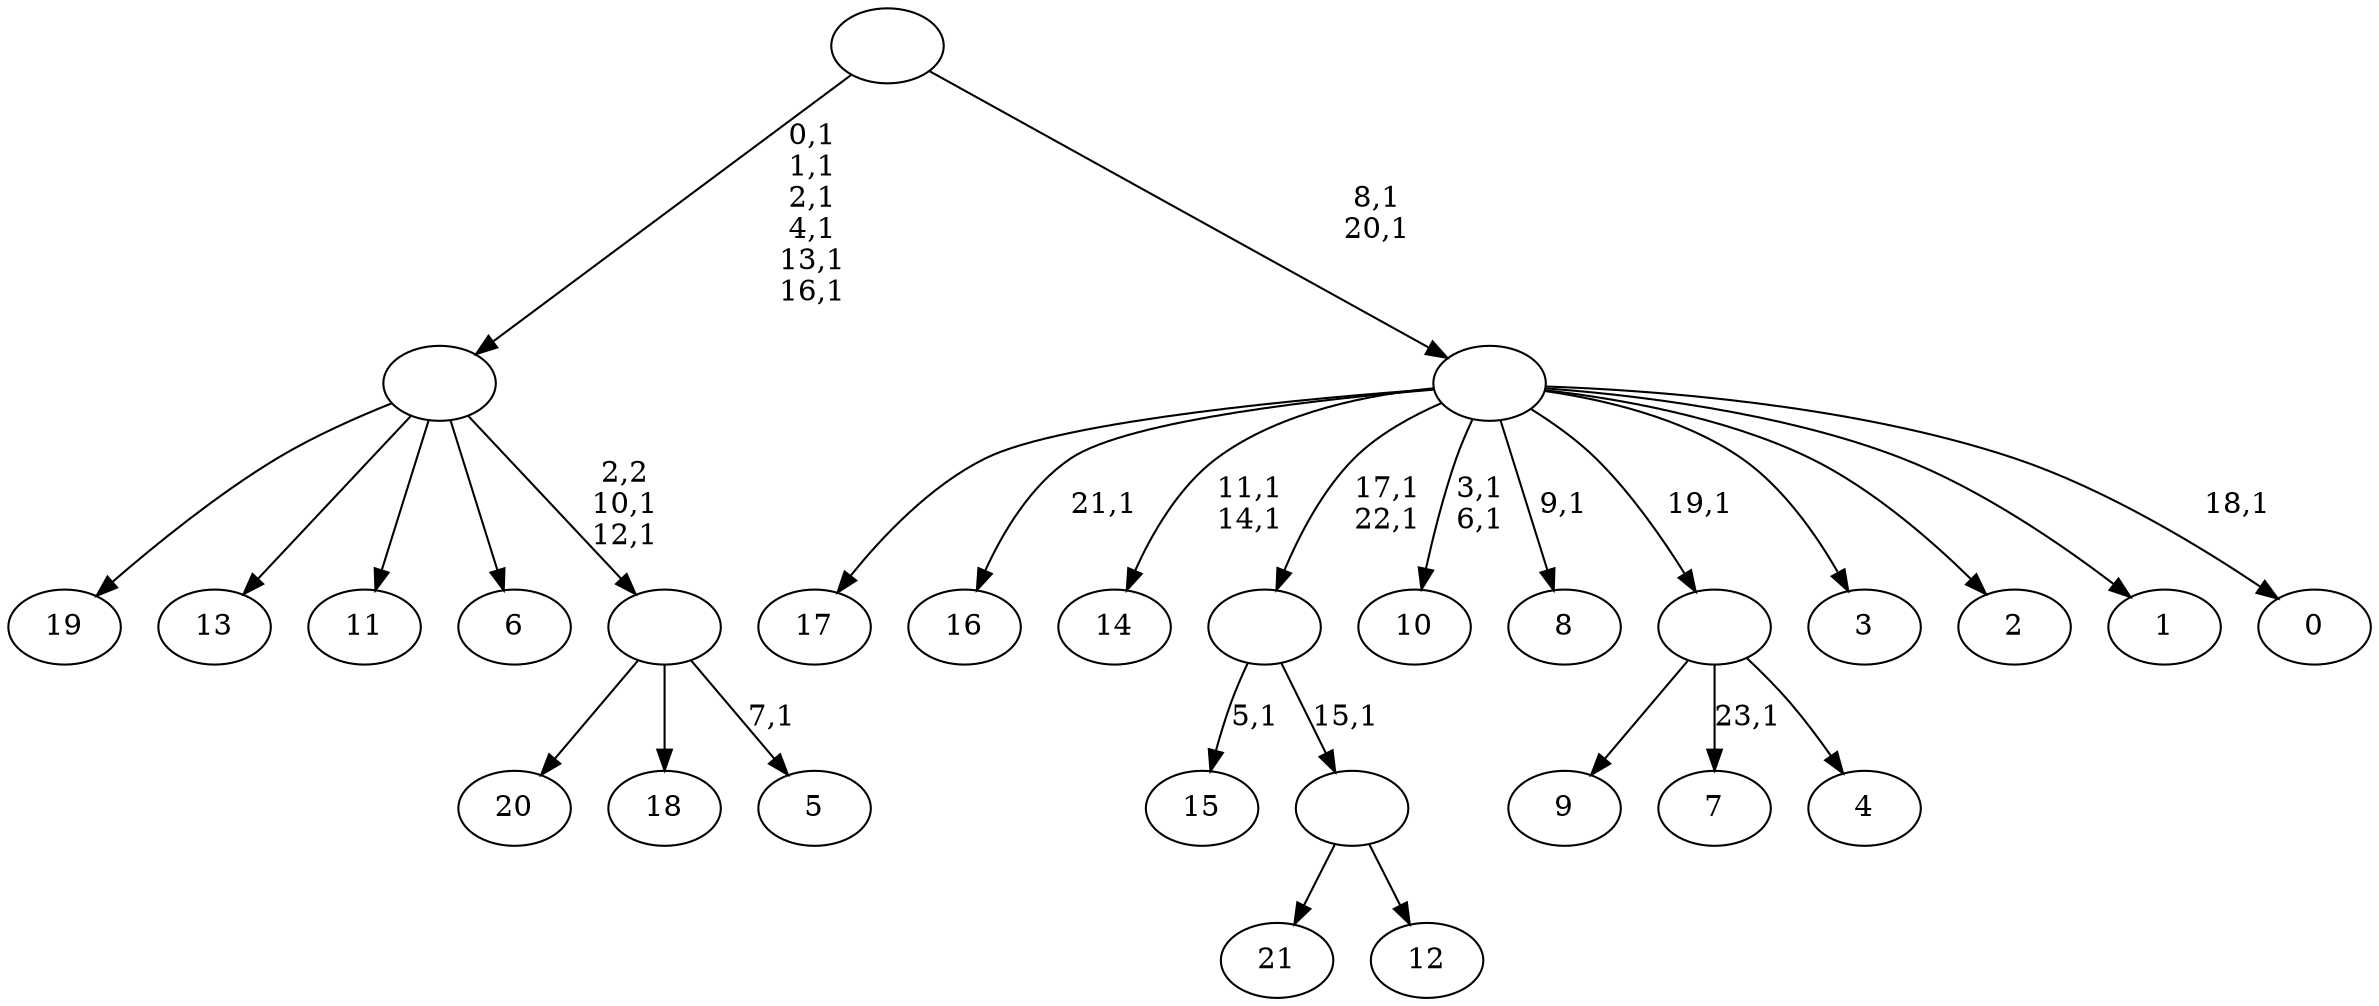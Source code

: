 digraph T {
	46 [label="21"]
	45 [label="20"]
	44 [label="19"]
	43 [label="18"]
	42 [label="17"]
	41 [label="16"]
	39 [label="15"]
	37 [label="14"]
	34 [label="13"]
	33 [label="12"]
	32 [label=""]
	31 [label=""]
	29 [label="11"]
	28 [label="10"]
	25 [label="9"]
	24 [label="8"]
	22 [label="7"]
	20 [label="6"]
	19 [label="5"]
	17 [label=""]
	15 [label=""]
	9 [label="4"]
	8 [label=""]
	7 [label="3"]
	6 [label="2"]
	5 [label="1"]
	4 [label="0"]
	2 [label=""]
	0 [label=""]
	32 -> 46 [label=""]
	32 -> 33 [label=""]
	31 -> 39 [label="5,1"]
	31 -> 32 [label="15,1"]
	17 -> 19 [label="7,1"]
	17 -> 45 [label=""]
	17 -> 43 [label=""]
	15 -> 17 [label="2,2\n10,1\n12,1"]
	15 -> 44 [label=""]
	15 -> 34 [label=""]
	15 -> 29 [label=""]
	15 -> 20 [label=""]
	8 -> 22 [label="23,1"]
	8 -> 25 [label=""]
	8 -> 9 [label=""]
	2 -> 4 [label="18,1"]
	2 -> 24 [label="9,1"]
	2 -> 28 [label="3,1\n6,1"]
	2 -> 31 [label="17,1\n22,1"]
	2 -> 37 [label="11,1\n14,1"]
	2 -> 41 [label="21,1"]
	2 -> 42 [label=""]
	2 -> 8 [label="19,1"]
	2 -> 7 [label=""]
	2 -> 6 [label=""]
	2 -> 5 [label=""]
	0 -> 2 [label="8,1\n20,1"]
	0 -> 15 [label="0,1\n1,1\n2,1\n4,1\n13,1\n16,1"]
}
